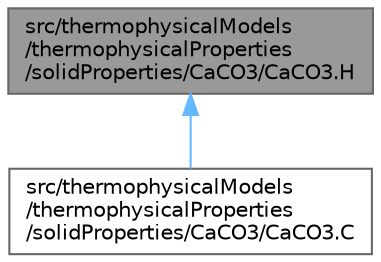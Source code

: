 digraph "src/thermophysicalModels/thermophysicalProperties/solidProperties/CaCO3/CaCO3.H"
{
 // LATEX_PDF_SIZE
  bgcolor="transparent";
  edge [fontname=Helvetica,fontsize=10,labelfontname=Helvetica,labelfontsize=10];
  node [fontname=Helvetica,fontsize=10,shape=box,height=0.2,width=0.4];
  Node1 [id="Node000001",label="src/thermophysicalModels\l/thermophysicalProperties\l/solidProperties/CaCO3/CaCO3.H",height=0.2,width=0.4,color="gray40", fillcolor="grey60", style="filled", fontcolor="black",tooltip=" "];
  Node1 -> Node2 [id="edge1_Node000001_Node000002",dir="back",color="steelblue1",style="solid",tooltip=" "];
  Node2 [id="Node000002",label="src/thermophysicalModels\l/thermophysicalProperties\l/solidProperties/CaCO3/CaCO3.C",height=0.2,width=0.4,color="grey40", fillcolor="white", style="filled",URL="$CaCO3_8C.html",tooltip=" "];
}

